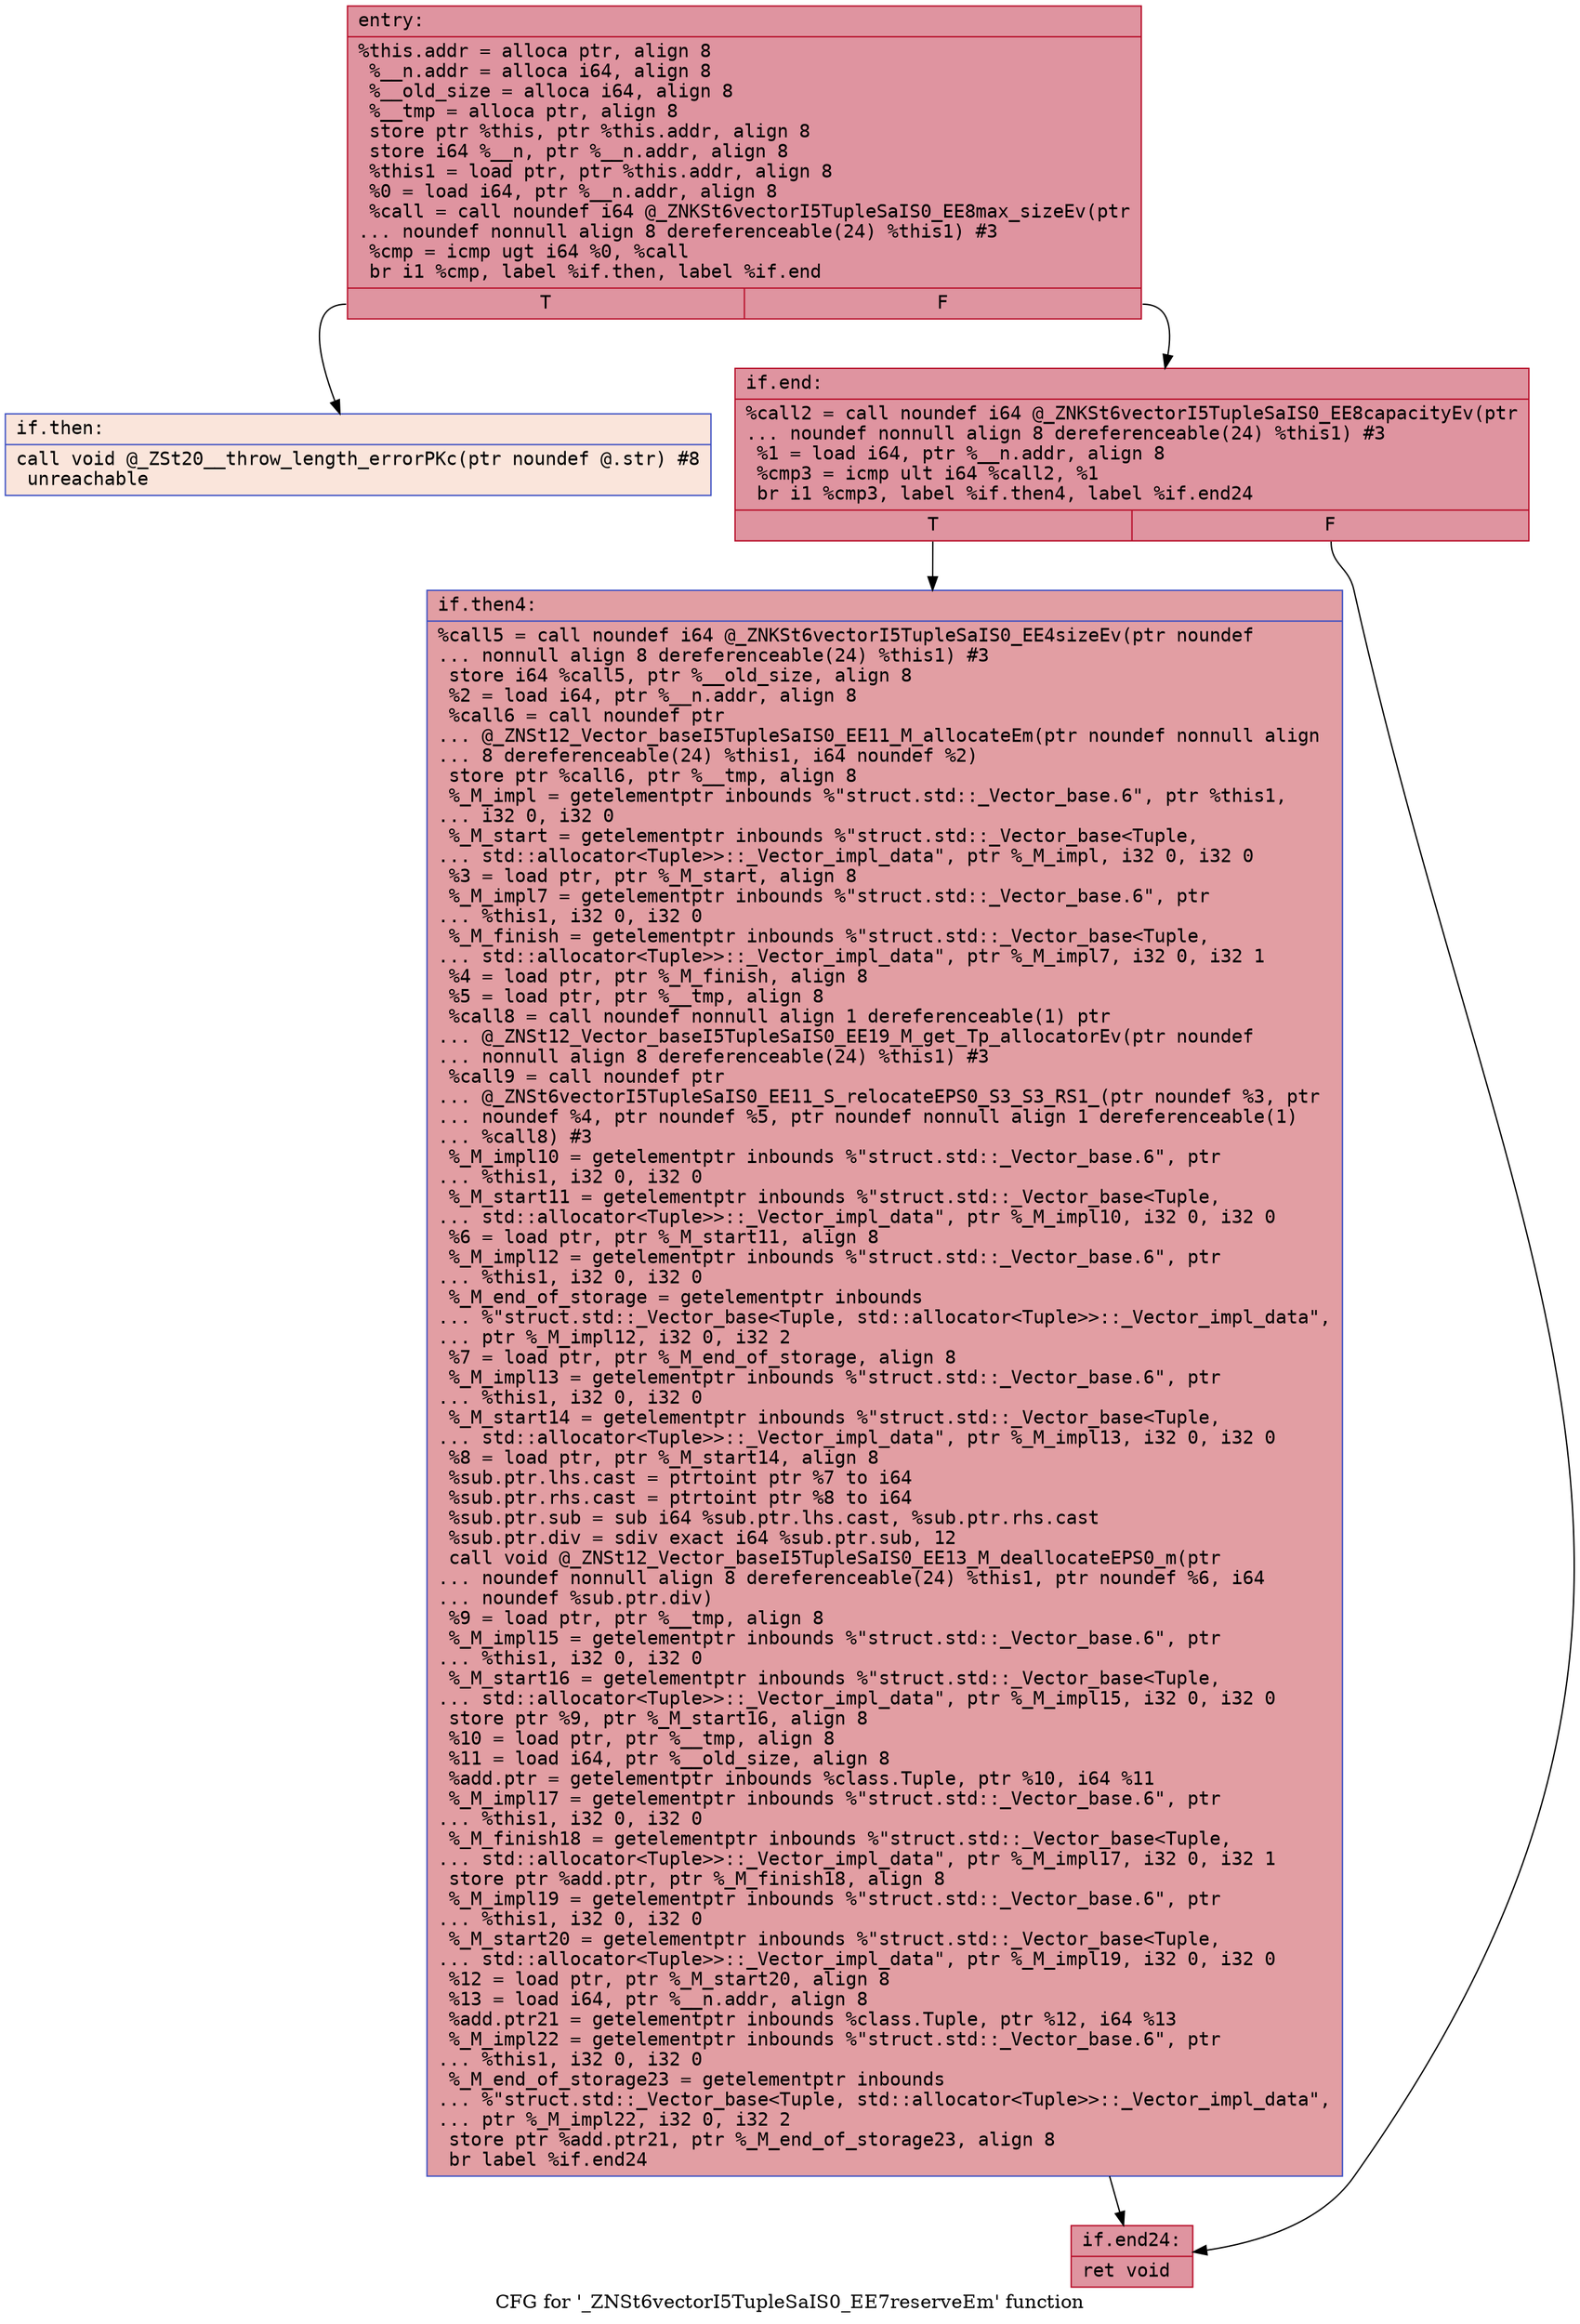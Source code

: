 digraph "CFG for '_ZNSt6vectorI5TupleSaIS0_EE7reserveEm' function" {
	label="CFG for '_ZNSt6vectorI5TupleSaIS0_EE7reserveEm' function";

	Node0x55c60638b2c0 [shape=record,color="#b70d28ff", style=filled, fillcolor="#b70d2870" fontname="Courier",label="{entry:\l|  %this.addr = alloca ptr, align 8\l  %__n.addr = alloca i64, align 8\l  %__old_size = alloca i64, align 8\l  %__tmp = alloca ptr, align 8\l  store ptr %this, ptr %this.addr, align 8\l  store i64 %__n, ptr %__n.addr, align 8\l  %this1 = load ptr, ptr %this.addr, align 8\l  %0 = load i64, ptr %__n.addr, align 8\l  %call = call noundef i64 @_ZNKSt6vectorI5TupleSaIS0_EE8max_sizeEv(ptr\l... noundef nonnull align 8 dereferenceable(24) %this1) #3\l  %cmp = icmp ugt i64 %0, %call\l  br i1 %cmp, label %if.then, label %if.end\l|{<s0>T|<s1>F}}"];
	Node0x55c60638b2c0:s0 -> Node0x55c60638b9e0[tooltip="entry -> if.then\nProbability 0.00%" ];
	Node0x55c60638b2c0:s1 -> Node0x55c60638ba50[tooltip="entry -> if.end\nProbability 100.00%" ];
	Node0x55c60638b9e0 [shape=record,color="#3d50c3ff", style=filled, fillcolor="#f4c5ad70" fontname="Courier",label="{if.then:\l|  call void @_ZSt20__throw_length_errorPKc(ptr noundef @.str) #8\l  unreachable\l}"];
	Node0x55c60638ba50 [shape=record,color="#b70d28ff", style=filled, fillcolor="#b70d2870" fontname="Courier",label="{if.end:\l|  %call2 = call noundef i64 @_ZNKSt6vectorI5TupleSaIS0_EE8capacityEv(ptr\l... noundef nonnull align 8 dereferenceable(24) %this1) #3\l  %1 = load i64, ptr %__n.addr, align 8\l  %cmp3 = icmp ult i64 %call2, %1\l  br i1 %cmp3, label %if.then4, label %if.end24\l|{<s0>T|<s1>F}}"];
	Node0x55c60638ba50:s0 -> Node0x55c60638c0e0[tooltip="if.end -> if.then4\nProbability 50.00%" ];
	Node0x55c60638ba50:s1 -> Node0x55c60638c130[tooltip="if.end -> if.end24\nProbability 50.00%" ];
	Node0x55c60638c0e0 [shape=record,color="#3d50c3ff", style=filled, fillcolor="#be242e70" fontname="Courier",label="{if.then4:\l|  %call5 = call noundef i64 @_ZNKSt6vectorI5TupleSaIS0_EE4sizeEv(ptr noundef\l... nonnull align 8 dereferenceable(24) %this1) #3\l  store i64 %call5, ptr %__old_size, align 8\l  %2 = load i64, ptr %__n.addr, align 8\l  %call6 = call noundef ptr\l... @_ZNSt12_Vector_baseI5TupleSaIS0_EE11_M_allocateEm(ptr noundef nonnull align\l... 8 dereferenceable(24) %this1, i64 noundef %2)\l  store ptr %call6, ptr %__tmp, align 8\l  %_M_impl = getelementptr inbounds %\"struct.std::_Vector_base.6\", ptr %this1,\l... i32 0, i32 0\l  %_M_start = getelementptr inbounds %\"struct.std::_Vector_base\<Tuple,\l... std::allocator\<Tuple\>\>::_Vector_impl_data\", ptr %_M_impl, i32 0, i32 0\l  %3 = load ptr, ptr %_M_start, align 8\l  %_M_impl7 = getelementptr inbounds %\"struct.std::_Vector_base.6\", ptr\l... %this1, i32 0, i32 0\l  %_M_finish = getelementptr inbounds %\"struct.std::_Vector_base\<Tuple,\l... std::allocator\<Tuple\>\>::_Vector_impl_data\", ptr %_M_impl7, i32 0, i32 1\l  %4 = load ptr, ptr %_M_finish, align 8\l  %5 = load ptr, ptr %__tmp, align 8\l  %call8 = call noundef nonnull align 1 dereferenceable(1) ptr\l... @_ZNSt12_Vector_baseI5TupleSaIS0_EE19_M_get_Tp_allocatorEv(ptr noundef\l... nonnull align 8 dereferenceable(24) %this1) #3\l  %call9 = call noundef ptr\l... @_ZNSt6vectorI5TupleSaIS0_EE11_S_relocateEPS0_S3_S3_RS1_(ptr noundef %3, ptr\l... noundef %4, ptr noundef %5, ptr noundef nonnull align 1 dereferenceable(1)\l... %call8) #3\l  %_M_impl10 = getelementptr inbounds %\"struct.std::_Vector_base.6\", ptr\l... %this1, i32 0, i32 0\l  %_M_start11 = getelementptr inbounds %\"struct.std::_Vector_base\<Tuple,\l... std::allocator\<Tuple\>\>::_Vector_impl_data\", ptr %_M_impl10, i32 0, i32 0\l  %6 = load ptr, ptr %_M_start11, align 8\l  %_M_impl12 = getelementptr inbounds %\"struct.std::_Vector_base.6\", ptr\l... %this1, i32 0, i32 0\l  %_M_end_of_storage = getelementptr inbounds\l... %\"struct.std::_Vector_base\<Tuple, std::allocator\<Tuple\>\>::_Vector_impl_data\",\l... ptr %_M_impl12, i32 0, i32 2\l  %7 = load ptr, ptr %_M_end_of_storage, align 8\l  %_M_impl13 = getelementptr inbounds %\"struct.std::_Vector_base.6\", ptr\l... %this1, i32 0, i32 0\l  %_M_start14 = getelementptr inbounds %\"struct.std::_Vector_base\<Tuple,\l... std::allocator\<Tuple\>\>::_Vector_impl_data\", ptr %_M_impl13, i32 0, i32 0\l  %8 = load ptr, ptr %_M_start14, align 8\l  %sub.ptr.lhs.cast = ptrtoint ptr %7 to i64\l  %sub.ptr.rhs.cast = ptrtoint ptr %8 to i64\l  %sub.ptr.sub = sub i64 %sub.ptr.lhs.cast, %sub.ptr.rhs.cast\l  %sub.ptr.div = sdiv exact i64 %sub.ptr.sub, 12\l  call void @_ZNSt12_Vector_baseI5TupleSaIS0_EE13_M_deallocateEPS0_m(ptr\l... noundef nonnull align 8 dereferenceable(24) %this1, ptr noundef %6, i64\l... noundef %sub.ptr.div)\l  %9 = load ptr, ptr %__tmp, align 8\l  %_M_impl15 = getelementptr inbounds %\"struct.std::_Vector_base.6\", ptr\l... %this1, i32 0, i32 0\l  %_M_start16 = getelementptr inbounds %\"struct.std::_Vector_base\<Tuple,\l... std::allocator\<Tuple\>\>::_Vector_impl_data\", ptr %_M_impl15, i32 0, i32 0\l  store ptr %9, ptr %_M_start16, align 8\l  %10 = load ptr, ptr %__tmp, align 8\l  %11 = load i64, ptr %__old_size, align 8\l  %add.ptr = getelementptr inbounds %class.Tuple, ptr %10, i64 %11\l  %_M_impl17 = getelementptr inbounds %\"struct.std::_Vector_base.6\", ptr\l... %this1, i32 0, i32 0\l  %_M_finish18 = getelementptr inbounds %\"struct.std::_Vector_base\<Tuple,\l... std::allocator\<Tuple\>\>::_Vector_impl_data\", ptr %_M_impl17, i32 0, i32 1\l  store ptr %add.ptr, ptr %_M_finish18, align 8\l  %_M_impl19 = getelementptr inbounds %\"struct.std::_Vector_base.6\", ptr\l... %this1, i32 0, i32 0\l  %_M_start20 = getelementptr inbounds %\"struct.std::_Vector_base\<Tuple,\l... std::allocator\<Tuple\>\>::_Vector_impl_data\", ptr %_M_impl19, i32 0, i32 0\l  %12 = load ptr, ptr %_M_start20, align 8\l  %13 = load i64, ptr %__n.addr, align 8\l  %add.ptr21 = getelementptr inbounds %class.Tuple, ptr %12, i64 %13\l  %_M_impl22 = getelementptr inbounds %\"struct.std::_Vector_base.6\", ptr\l... %this1, i32 0, i32 0\l  %_M_end_of_storage23 = getelementptr inbounds\l... %\"struct.std::_Vector_base\<Tuple, std::allocator\<Tuple\>\>::_Vector_impl_data\",\l... ptr %_M_impl22, i32 0, i32 2\l  store ptr %add.ptr21, ptr %_M_end_of_storage23, align 8\l  br label %if.end24\l}"];
	Node0x55c60638c0e0 -> Node0x55c60638c130[tooltip="if.then4 -> if.end24\nProbability 100.00%" ];
	Node0x55c60638c130 [shape=record,color="#b70d28ff", style=filled, fillcolor="#b70d2870" fontname="Courier",label="{if.end24:\l|  ret void\l}"];
}
